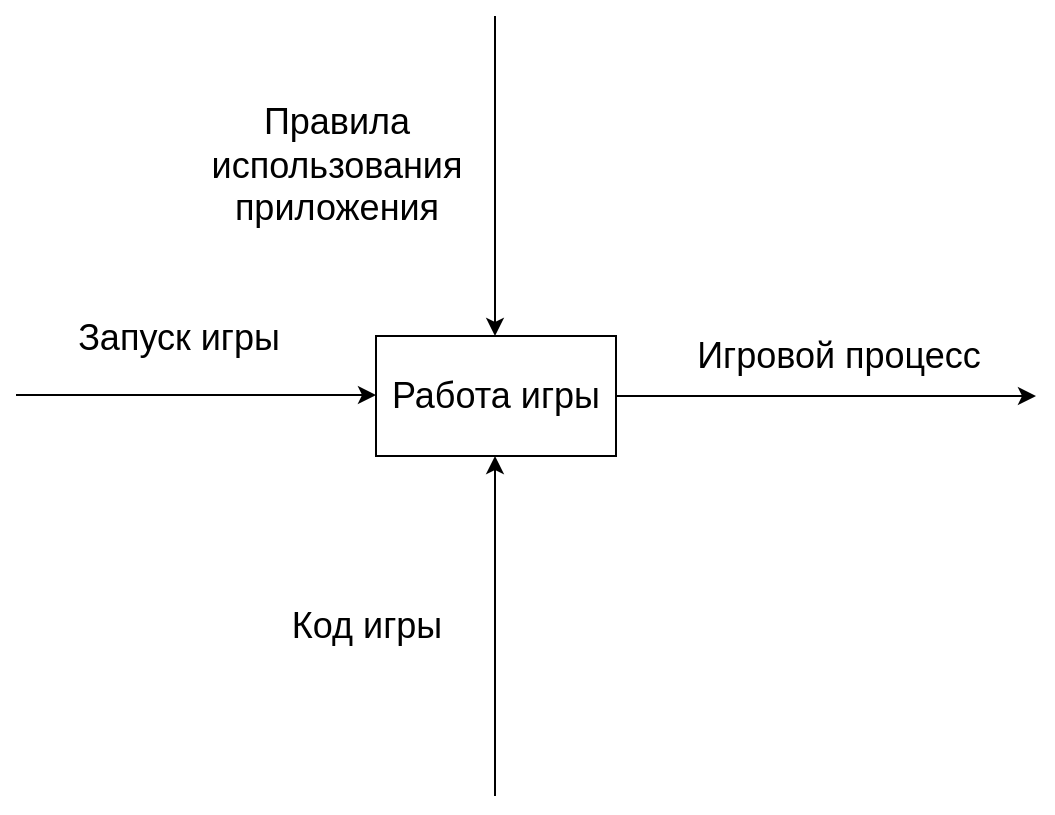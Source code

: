 <mxfile version="16.5.6" type="github">
  <diagram id="U0zCq_4r7ZOTAZ8oqjMB" name="Page-1">
    <mxGraphModel dx="654" dy="952" grid="1" gridSize="10" guides="1" tooltips="1" connect="1" arrows="1" fold="1" page="1" pageScale="1" pageWidth="827" pageHeight="1169" math="0" shadow="0">
      <root>
        <mxCell id="0" />
        <mxCell id="1" parent="0" />
        <mxCell id="isL8PMrPQCQYt0wr8BTN-1" value="Работа игры" style="rounded=0;whiteSpace=wrap;html=1;fontSize=18;" parent="1" vertex="1">
          <mxGeometry x="280" y="440" width="120" height="60" as="geometry" />
        </mxCell>
        <mxCell id="isL8PMrPQCQYt0wr8BTN-4" value="" style="endArrow=classic;html=1;rounded=0;fontSize=18;" parent="1" edge="1">
          <mxGeometry width="50" height="50" relative="1" as="geometry">
            <mxPoint x="100" y="469.5" as="sourcePoint" />
            <mxPoint x="280" y="469.5" as="targetPoint" />
          </mxGeometry>
        </mxCell>
        <mxCell id="isL8PMrPQCQYt0wr8BTN-5" value="Запуск игры" style="edgeLabel;html=1;align=center;verticalAlign=middle;resizable=0;points=[];fontSize=18;" parent="isL8PMrPQCQYt0wr8BTN-4" vertex="1" connectable="0">
          <mxGeometry x="-0.273" y="3" relative="1" as="geometry">
            <mxPoint x="15" y="-26" as="offset" />
          </mxGeometry>
        </mxCell>
        <mxCell id="isL8PMrPQCQYt0wr8BTN-8" value="" style="endArrow=classic;html=1;rounded=0;fontSize=18;" parent="1" edge="1">
          <mxGeometry width="50" height="50" relative="1" as="geometry">
            <mxPoint x="339.5" y="670" as="sourcePoint" />
            <mxPoint x="339.5" y="500" as="targetPoint" />
          </mxGeometry>
        </mxCell>
        <mxCell id="isL8PMrPQCQYt0wr8BTN-9" value="Код игры" style="text;html=1;align=center;verticalAlign=middle;resizable=0;points=[];autosize=1;strokeColor=none;fillColor=none;fontSize=18;" parent="1" vertex="1">
          <mxGeometry x="230" y="570" width="90" height="30" as="geometry" />
        </mxCell>
        <mxCell id="isL8PMrPQCQYt0wr8BTN-10" value="" style="endArrow=classic;html=1;rounded=0;fontSize=18;" parent="1" edge="1">
          <mxGeometry width="50" height="50" relative="1" as="geometry">
            <mxPoint x="400" y="470" as="sourcePoint" />
            <mxPoint x="610" y="470" as="targetPoint" />
          </mxGeometry>
        </mxCell>
        <mxCell id="isL8PMrPQCQYt0wr8BTN-11" value="Игровой процесс" style="edgeLabel;html=1;align=center;verticalAlign=middle;resizable=0;points=[];fontSize=18;" parent="isL8PMrPQCQYt0wr8BTN-10" vertex="1" connectable="0">
          <mxGeometry x="-0.177" y="3" relative="1" as="geometry">
            <mxPoint x="24" y="-17" as="offset" />
          </mxGeometry>
        </mxCell>
        <mxCell id="isL8PMrPQCQYt0wr8BTN-18" value="" style="endArrow=classic;html=1;rounded=0;fontSize=18;" parent="1" edge="1">
          <mxGeometry width="50" height="50" relative="1" as="geometry">
            <mxPoint x="339.5" y="280" as="sourcePoint" />
            <mxPoint x="339.5" y="440" as="targetPoint" />
          </mxGeometry>
        </mxCell>
        <mxCell id="isL8PMrPQCQYt0wr8BTN-19" value="Правила &lt;br&gt;использования&lt;br&gt;приложения" style="text;html=1;align=center;verticalAlign=middle;resizable=0;points=[];autosize=1;strokeColor=none;fillColor=none;fontSize=18;" parent="1" vertex="1">
          <mxGeometry x="190" y="320" width="140" height="70" as="geometry" />
        </mxCell>
      </root>
    </mxGraphModel>
  </diagram>
</mxfile>
